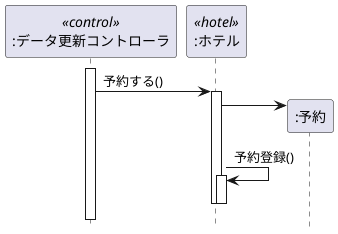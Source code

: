 @startuml
hide footbox
participant ":データ更新コントローラ" as control <<control>>
activate control
participant ":ホテル" as hotel <<hotel>>
control -> hotel :予約する() 
activate hotel
create ":予約" as y
hotel -> y <<create>> 
hotel ->hotel :予約登録()
activate hotel
deactivate hotel 
deactivate hotel 
@enduml